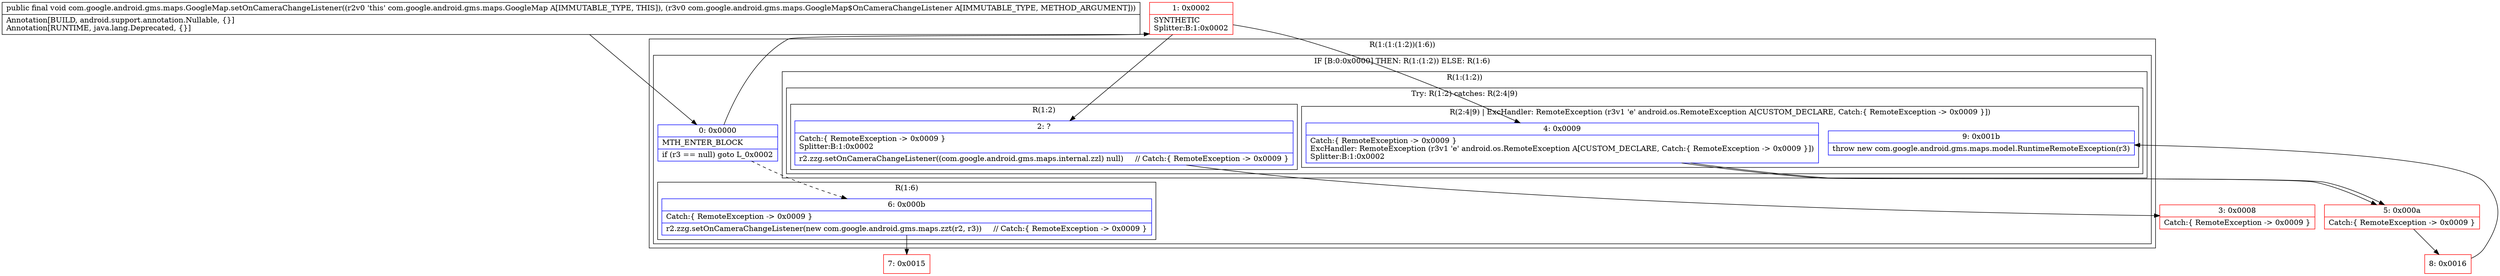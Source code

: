 digraph "CFG forcom.google.android.gms.maps.GoogleMap.setOnCameraChangeListener(Lcom\/google\/android\/gms\/maps\/GoogleMap$OnCameraChangeListener;)V" {
subgraph cluster_Region_1639580921 {
label = "R(1:(1:(1:2))(1:6))";
node [shape=record,color=blue];
subgraph cluster_IfRegion_1603420396 {
label = "IF [B:0:0x0000] THEN: R(1:(1:2)) ELSE: R(1:6)";
node [shape=record,color=blue];
Node_0 [shape=record,label="{0\:\ 0x0000|MTH_ENTER_BLOCK\l|if (r3 == null) goto L_0x0002\l}"];
subgraph cluster_Region_2123278105 {
label = "R(1:(1:2))";
node [shape=record,color=blue];
subgraph cluster_TryCatchRegion_1910872686 {
label = "Try: R(1:2) catches: R(2:4|9)";
node [shape=record,color=blue];
subgraph cluster_Region_1086969191 {
label = "R(1:2)";
node [shape=record,color=blue];
Node_2 [shape=record,label="{2\:\ ?|Catch:\{ RemoteException \-\> 0x0009 \}\lSplitter:B:1:0x0002\l|r2.zzg.setOnCameraChangeListener((com.google.android.gms.maps.internal.zzl) null)     \/\/ Catch:\{ RemoteException \-\> 0x0009 \}\l}"];
}
subgraph cluster_Region_219244722 {
label = "R(2:4|9) | ExcHandler: RemoteException (r3v1 'e' android.os.RemoteException A[CUSTOM_DECLARE, Catch:\{ RemoteException \-\> 0x0009 \}])\l";
node [shape=record,color=blue];
Node_4 [shape=record,label="{4\:\ 0x0009|Catch:\{ RemoteException \-\> 0x0009 \}\lExcHandler: RemoteException (r3v1 'e' android.os.RemoteException A[CUSTOM_DECLARE, Catch:\{ RemoteException \-\> 0x0009 \}])\lSplitter:B:1:0x0002\l}"];
Node_9 [shape=record,label="{9\:\ 0x001b|throw new com.google.android.gms.maps.model.RuntimeRemoteException(r3)\l}"];
}
}
}
subgraph cluster_Region_111980646 {
label = "R(1:6)";
node [shape=record,color=blue];
Node_6 [shape=record,label="{6\:\ 0x000b|Catch:\{ RemoteException \-\> 0x0009 \}\l|r2.zzg.setOnCameraChangeListener(new com.google.android.gms.maps.zzt(r2, r3))     \/\/ Catch:\{ RemoteException \-\> 0x0009 \}\l}"];
}
}
}
subgraph cluster_Region_219244722 {
label = "R(2:4|9) | ExcHandler: RemoteException (r3v1 'e' android.os.RemoteException A[CUSTOM_DECLARE, Catch:\{ RemoteException \-\> 0x0009 \}])\l";
node [shape=record,color=blue];
Node_4 [shape=record,label="{4\:\ 0x0009|Catch:\{ RemoteException \-\> 0x0009 \}\lExcHandler: RemoteException (r3v1 'e' android.os.RemoteException A[CUSTOM_DECLARE, Catch:\{ RemoteException \-\> 0x0009 \}])\lSplitter:B:1:0x0002\l}"];
Node_9 [shape=record,label="{9\:\ 0x001b|throw new com.google.android.gms.maps.model.RuntimeRemoteException(r3)\l}"];
}
Node_1 [shape=record,color=red,label="{1\:\ 0x0002|SYNTHETIC\lSplitter:B:1:0x0002\l}"];
Node_3 [shape=record,color=red,label="{3\:\ 0x0008|Catch:\{ RemoteException \-\> 0x0009 \}\l}"];
Node_5 [shape=record,color=red,label="{5\:\ 0x000a|Catch:\{ RemoteException \-\> 0x0009 \}\l}"];
Node_7 [shape=record,color=red,label="{7\:\ 0x0015}"];
Node_8 [shape=record,color=red,label="{8\:\ 0x0016}"];
MethodNode[shape=record,label="{public final void com.google.android.gms.maps.GoogleMap.setOnCameraChangeListener((r2v0 'this' com.google.android.gms.maps.GoogleMap A[IMMUTABLE_TYPE, THIS]), (r3v0 com.google.android.gms.maps.GoogleMap$OnCameraChangeListener A[IMMUTABLE_TYPE, METHOD_ARGUMENT]))  | Annotation[BUILD, android.support.annotation.Nullable, \{\}]\lAnnotation[RUNTIME, java.lang.Deprecated, \{\}]\l}"];
MethodNode -> Node_0;
Node_0 -> Node_1;
Node_0 -> Node_6[style=dashed];
Node_2 -> Node_3;
Node_4 -> Node_5;
Node_6 -> Node_7;
Node_4 -> Node_5;
Node_1 -> Node_2;
Node_1 -> Node_4;
Node_5 -> Node_8;
Node_8 -> Node_9;
}

